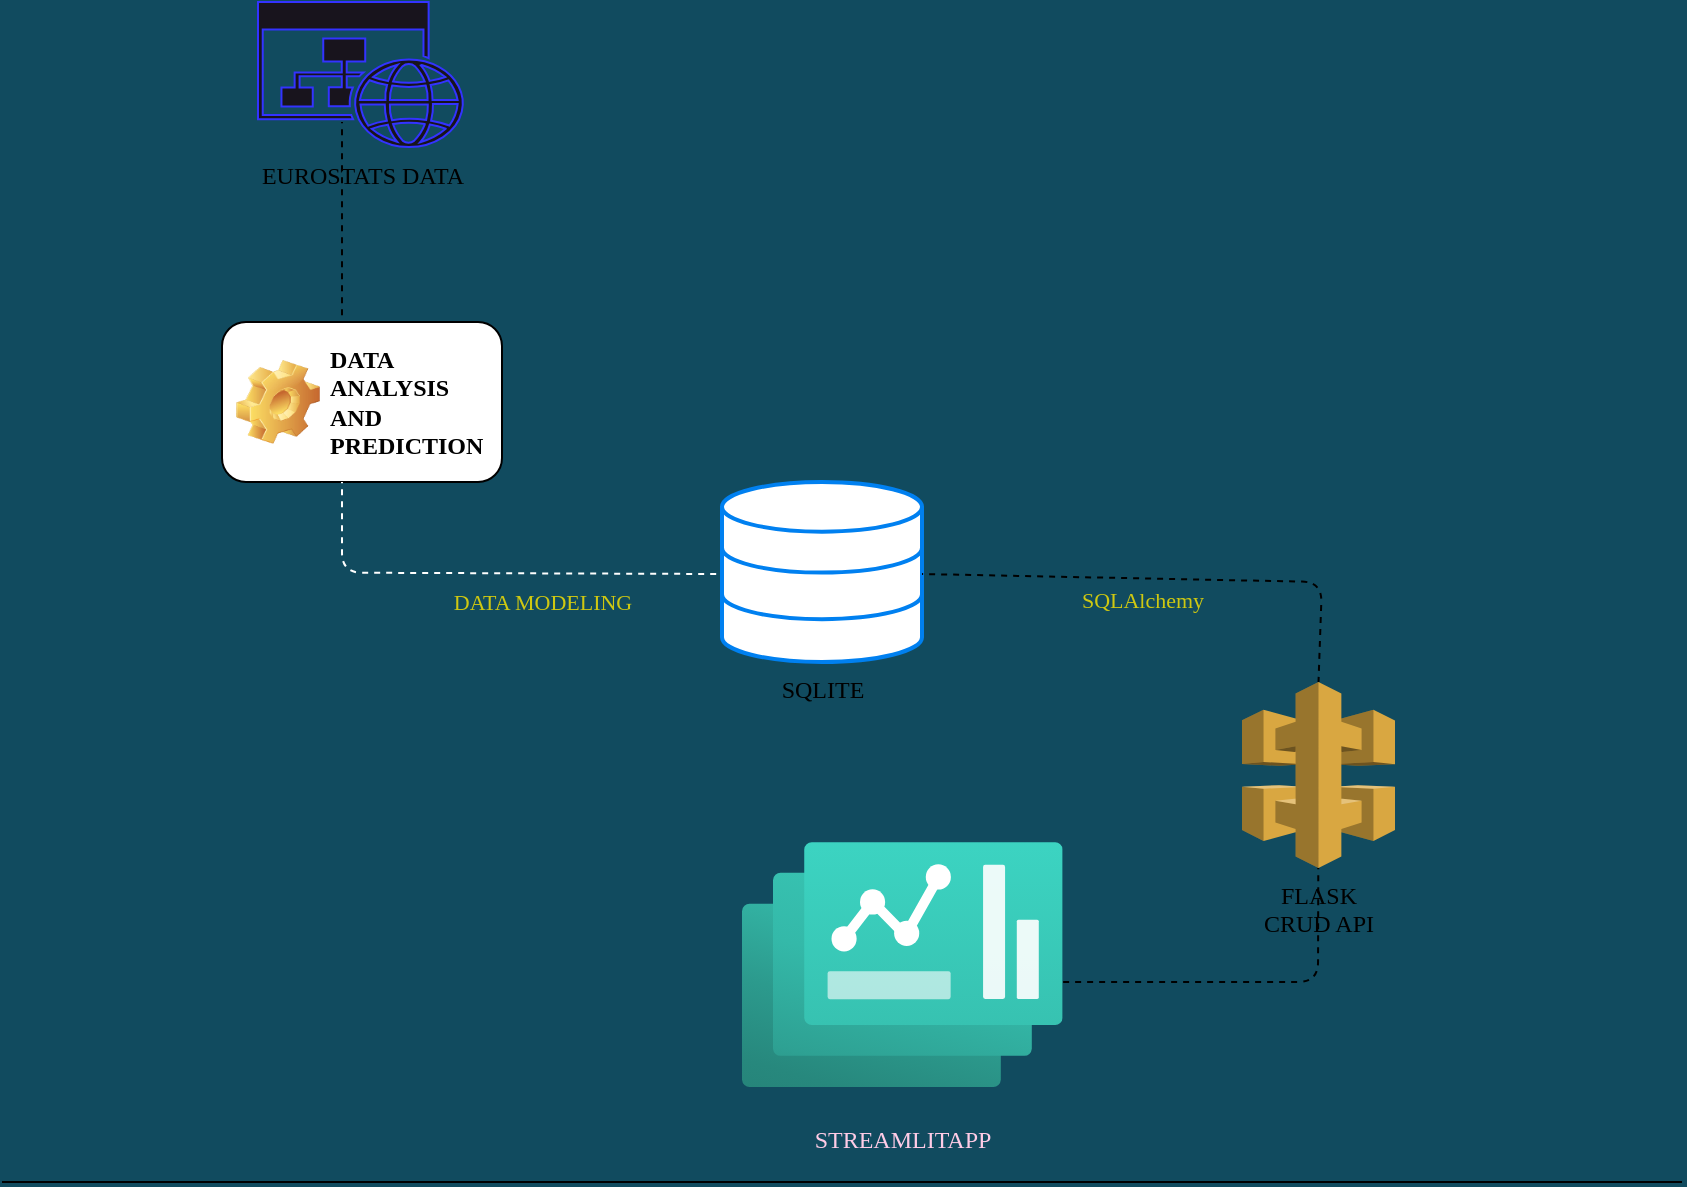 <mxfile>
    <diagram id="S3ZzAgOpK-TAcqcuuLXa" name="Page-1">
        <mxGraphModel dx="1386" dy="779" grid="1" gridSize="10" guides="1" tooltips="1" connect="1" arrows="1" fold="1" page="0" pageScale="1" pageWidth="850" pageHeight="1100" background="#114B5F" math="0" shadow="0">
            <root>
                <mxCell id="0"/>
                <mxCell id="1" parent="0"/>
                <object label="DATA ANALYSIS AND PREDICTION" hedietLinkedDataV1_start_col_x-num="0" hedietLinkedDataV1_start_line_x-num="0" hedietLinkedDataV1_end_col_x-num="26" hedietLinkedDataV1_end_line_x-num="3" id="5">
                    <mxCell style="label;whiteSpace=wrap;html=1;image=img/clipart/Gear_128x128.png;fontFamily=Times New Roman;" parent="1" vertex="1">
                        <mxGeometry x="150" y="260" width="140" height="80" as="geometry"/>
                    </mxCell>
                </object>
                <mxCell id="26" value="" style="endArrow=none;html=1;movable=1;resizable=1;rotatable=1;deletable=1;editable=1;connectable=1;" parent="1" edge="1">
                    <mxGeometry width="50" height="50" relative="1" as="geometry">
                        <mxPoint x="40" y="690" as="sourcePoint"/>
                        <mxPoint x="880" y="690" as="targetPoint"/>
                    </mxGeometry>
                </mxCell>
                <mxCell id="35" value="&lt;font face=&quot;Times New Roman&quot;&gt;SQLITE&lt;/font&gt;" style="html=1;verticalLabelPosition=bottom;align=center;labelBackgroundColor=none;verticalAlign=top;strokeWidth=2;strokeColor=#0080F0;shadow=0;dashed=0;shape=mxgraph.ios7.icons.data;gradientColor=none;fillColor=default;" vertex="1" parent="1">
                    <mxGeometry x="400" y="340" width="100" height="90" as="geometry"/>
                </mxCell>
                <mxCell id="39" value="&lt;font face=&quot;Times New Roman&quot;&gt;FLASK&lt;/font&gt;&lt;br&gt;&lt;font face=&quot;Times New Roman&quot;&gt;CRUD API&lt;/font&gt;" style="outlineConnect=0;dashed=0;verticalLabelPosition=bottom;verticalAlign=top;align=center;html=1;shape=mxgraph.aws3.api_gateway;fillColor=#D9A741;gradientColor=none;labelBackgroundColor=none;strokeColor=#0080F0;" vertex="1" parent="1">
                    <mxGeometry x="660" y="440" width="76.5" height="93" as="geometry"/>
                </mxCell>
                <mxCell id="40" value="SQLAlchemy" style="endArrow=none;dashed=1;html=1;backgroundOutline=0;flowAnimation=1;entryX=0.5;entryY=0;entryDx=0;entryDy=0;entryPerimeter=0;fontColor=#CFC811;fontFamily=Times New Roman;labelBackgroundColor=none;" edge="1" parent="1" source="35" target="39">
                    <mxGeometry x="-0.119" y="-11" width="50" height="50" relative="1" as="geometry">
                        <mxPoint x="440" y="280" as="sourcePoint"/>
                        <mxPoint x="484" y="310" as="targetPoint"/>
                        <Array as="points">
                            <mxPoint x="700" y="390"/>
                        </Array>
                        <mxPoint as="offset"/>
                    </mxGeometry>
                </mxCell>
                <mxCell id="42" value="&lt;font face=&quot;Times New Roman&quot;&gt;EUROSTATS DATA&lt;/font&gt;" style="verticalLabelPosition=bottom;html=1;verticalAlign=top;align=center;strokeColor=#3333FF;fillColor=#18141D;shape=mxgraph.azure.website_generic;pointerEvents=1;labelBackgroundColor=none;gradientColor=none;" vertex="1" parent="1">
                    <mxGeometry x="168" y="100" width="104" height="72.5" as="geometry"/>
                </mxCell>
                <mxCell id="47" value="" style="endArrow=none;dashed=1;html=1;fontColor=#FFCCE6;flowAnimation=1;" edge="1" parent="1">
                    <mxGeometry width="50" height="50" relative="1" as="geometry">
                        <mxPoint x="210" y="160" as="sourcePoint"/>
                        <mxPoint x="210" y="260" as="targetPoint"/>
                        <Array as="points"/>
                    </mxGeometry>
                </mxCell>
                <mxCell id="48" value="DATA MODELING" style="endArrow=none;dashed=1;html=1;backgroundOutline=0;flowAnimation=1;fontColor=#CFC811;fontFamily=Times New Roman;strokeColor=#FFFFFF;labelBackgroundColor=none;labelBorderColor=none;" edge="1" parent="1">
                    <mxGeometry x="0.236" y="-14" width="50" height="50" relative="1" as="geometry">
                        <mxPoint x="210" y="340" as="sourcePoint"/>
                        <mxPoint x="400" y="386" as="targetPoint"/>
                        <Array as="points">
                            <mxPoint x="210" y="385.34"/>
                        </Array>
                        <mxPoint as="offset"/>
                    </mxGeometry>
                </mxCell>
                <mxCell id="54" value="" style="endArrow=none;dashed=1;html=1;fontColor=#FFCCE6;flowAnimation=1;" edge="1" parent="1" source="39">
                    <mxGeometry width="50" height="50" relative="1" as="geometry">
                        <mxPoint x="460" y="570" as="sourcePoint"/>
                        <mxPoint x="520" y="590" as="targetPoint"/>
                        <Array as="points">
                            <mxPoint x="698" y="590"/>
                        </Array>
                    </mxGeometry>
                </mxCell>
                <mxCell id="55" value="&lt;p&gt;&lt;font face=&quot;Times New Roman&quot;&gt;STREAMLITAPP&lt;/font&gt;&lt;/p&gt;" style="aspect=fixed;html=1;points=[];align=center;image;fontSize=12;image=img/lib/azure2/other/Dashboard_Hub.svg;labelBackgroundColor=none;strokeColor=#3333FF;fontColor=#FFCCE6;fillColor=#18141D;gradientColor=none;" vertex="1" parent="1">
                    <mxGeometry x="410" y="520" width="160.31" height="122.59" as="geometry"/>
                </mxCell>
            </root>
        </mxGraphModel>
    </diagram>
</mxfile>